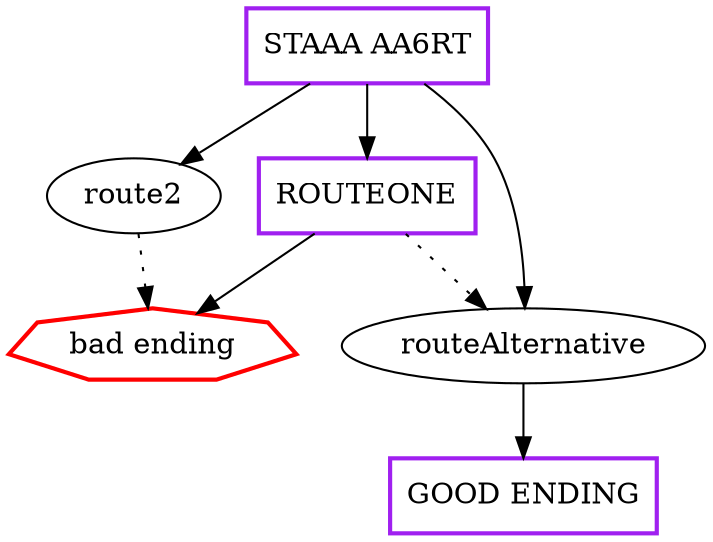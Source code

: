 digraph  {
	
	n2[color="red",label="bad ending",shape="septagon",style="bold"];
	n4[color="purple",label="GOOD ENDING",shape="rectangle",style="bold"];
	n5[label="route2"];
	n3[label="routeAlternative"];
	n1[color="purple",label="ROUTEONE",shape="rectangle",style="bold"];
	n6[color="purple",label="STAAA AA6RT",shape="rectangle",style="bold"];
	n5->n2[style="dotted"];
	n3->n4;
	n1->n2;
	n1->n3[style="dotted"];
	n6->n1;
	n6->n5;
	n6->n3;
	
}
